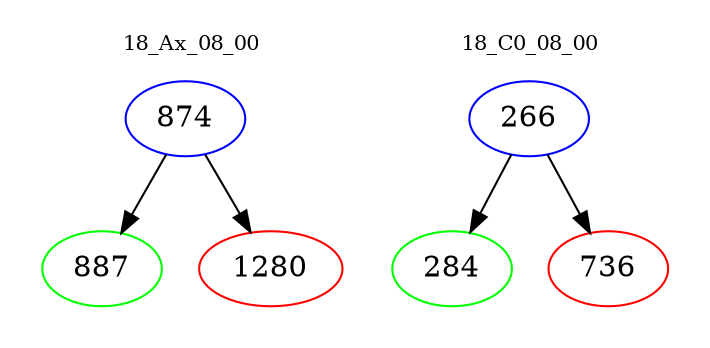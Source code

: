 digraph{
subgraph cluster_0 {
color = white
label = "18_Ax_08_00";
fontsize=10;
T0_874 [label="874", color="blue"]
T0_874 -> T0_887 [color="black"]
T0_887 [label="887", color="green"]
T0_874 -> T0_1280 [color="black"]
T0_1280 [label="1280", color="red"]
}
subgraph cluster_1 {
color = white
label = "18_C0_08_00";
fontsize=10;
T1_266 [label="266", color="blue"]
T1_266 -> T1_284 [color="black"]
T1_284 [label="284", color="green"]
T1_266 -> T1_736 [color="black"]
T1_736 [label="736", color="red"]
}
}
